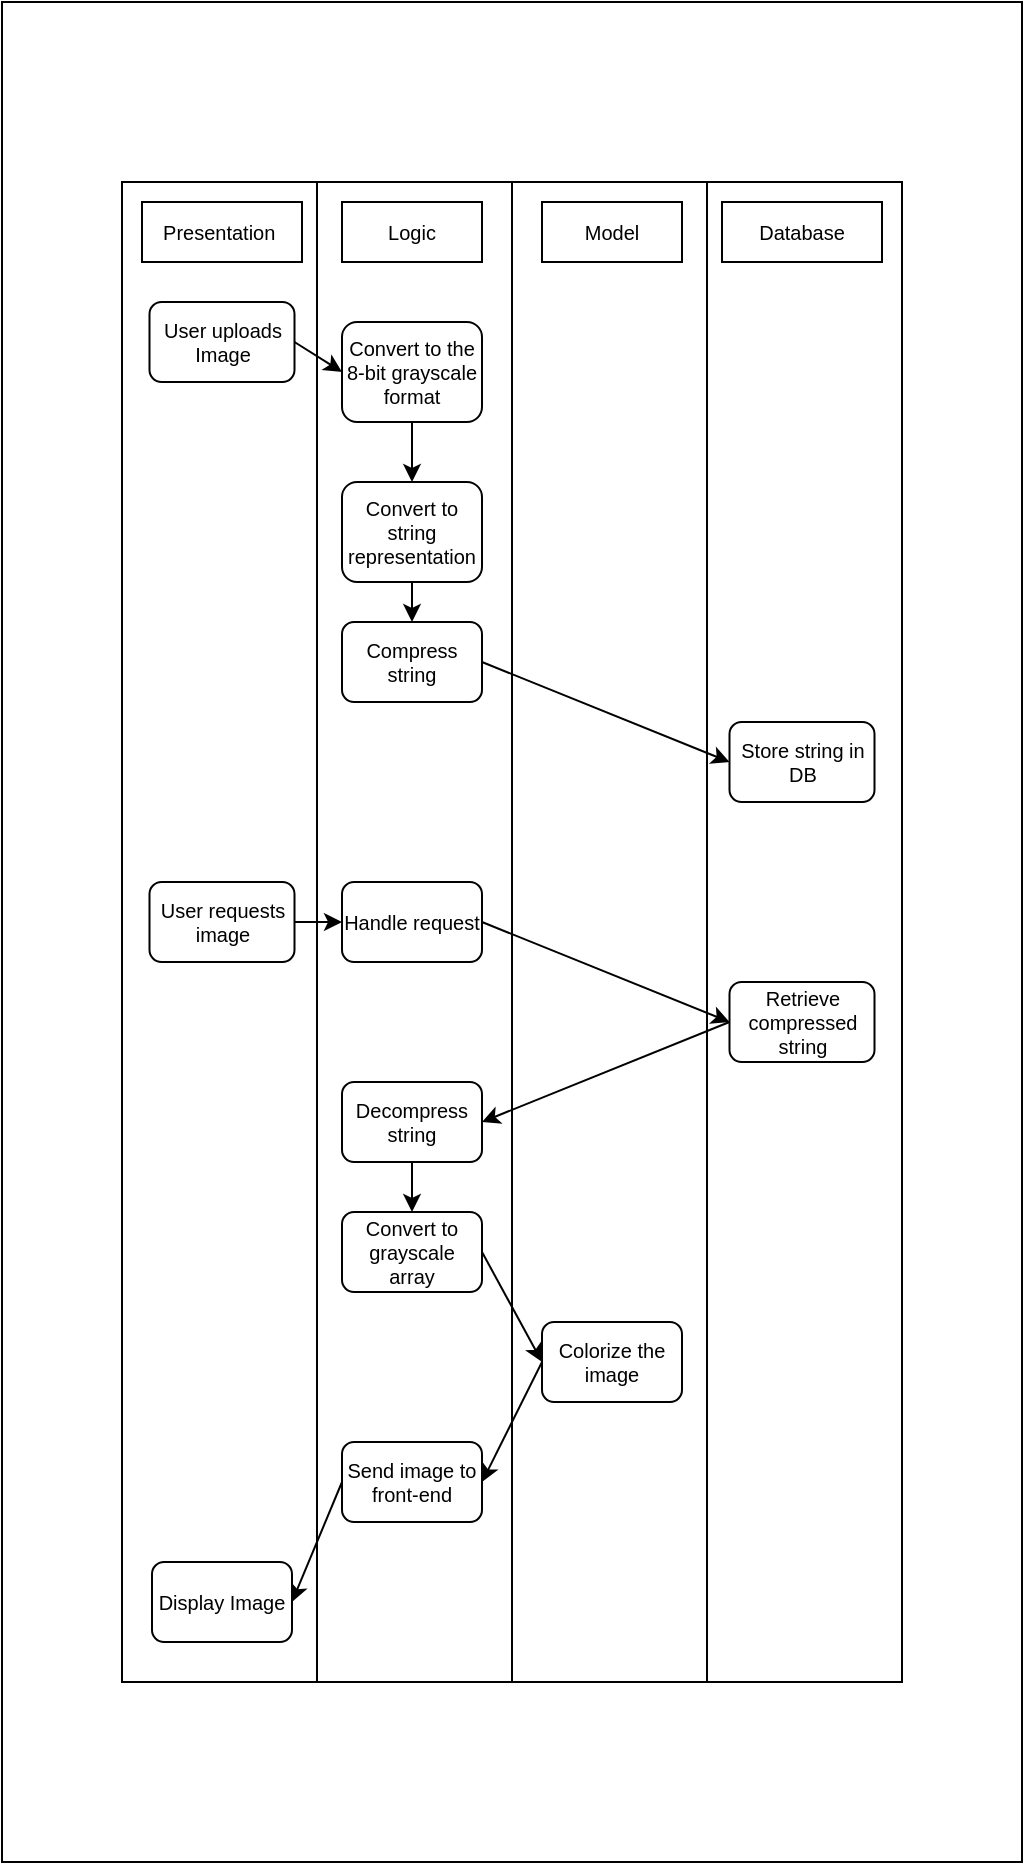 <mxfile version="21.2.1" type="github">
  <diagram name="Page-1" id="huQuVaCIMQbuwVKEC6QY">
    <mxGraphModel dx="2514" dy="2460" grid="1" gridSize="10" guides="1" tooltips="1" connect="1" arrows="1" fold="1" page="1" pageScale="1" pageWidth="827" pageHeight="1169" background="#ffffff" math="0" shadow="0">
      <root>
        <mxCell id="0" />
        <mxCell id="1" parent="0" />
        <mxCell id="bQP1wUEIivlOBXf3g05n-1" value="" style="rounded=0;whiteSpace=wrap;html=1;fontSize=10;fontStyle=0" parent="1" vertex="1">
          <mxGeometry x="200" y="50" width="390" height="750" as="geometry" />
        </mxCell>
        <mxCell id="bQP1wUEIivlOBXf3g05n-2" style="rounded=0;orthogonalLoop=1;jettySize=auto;html=1;exitX=0.25;exitY=0;exitDx=0;exitDy=0;entryX=0.25;entryY=1;entryDx=0;entryDy=0;endArrow=none;endFill=0;fontSize=10;fontStyle=0" parent="1" source="bQP1wUEIivlOBXf3g05n-1" target="bQP1wUEIivlOBXf3g05n-1" edge="1">
          <mxGeometry relative="1" as="geometry" />
        </mxCell>
        <mxCell id="bQP1wUEIivlOBXf3g05n-3" style="rounded=0;orthogonalLoop=1;jettySize=auto;html=1;exitX=0.75;exitY=0;exitDx=0;exitDy=0;entryX=0.75;entryY=1;entryDx=0;entryDy=0;endArrow=none;endFill=0;fontSize=10;fontStyle=0" parent="1" source="bQP1wUEIivlOBXf3g05n-1" target="bQP1wUEIivlOBXf3g05n-1" edge="1">
          <mxGeometry relative="1" as="geometry" />
        </mxCell>
        <mxCell id="kf4Xq_vgu92hRkbc0pyi-1" value="Presentation&amp;nbsp;" style="rounded=0;whiteSpace=wrap;html=1;fontSize=10;fontStyle=0" parent="1" vertex="1">
          <mxGeometry x="210" y="60" width="80" height="30" as="geometry" />
        </mxCell>
        <mxCell id="kf4Xq_vgu92hRkbc0pyi-2" value="Logic" style="rounded=0;whiteSpace=wrap;html=1;fontSize=10;fontStyle=0" parent="1" vertex="1">
          <mxGeometry x="310" y="60" width="70" height="30" as="geometry" />
        </mxCell>
        <mxCell id="kf4Xq_vgu92hRkbc0pyi-3" value="Database" style="rounded=0;whiteSpace=wrap;html=1;fontSize=10;fontStyle=0" parent="1" vertex="1">
          <mxGeometry x="500" y="60" width="80" height="30" as="geometry" />
        </mxCell>
        <mxCell id="5VaHHvFprF1Mgo0zno2h-7" style="rounded=0;orthogonalLoop=1;jettySize=auto;html=1;exitX=1;exitY=0.5;exitDx=0;exitDy=0;entryX=0;entryY=0.5;entryDx=0;entryDy=0;fontSize=10;fontStyle=0" edge="1" parent="1" source="5VaHHvFprF1Mgo0zno2h-1" target="5VaHHvFprF1Mgo0zno2h-2">
          <mxGeometry relative="1" as="geometry" />
        </mxCell>
        <mxCell id="5VaHHvFprF1Mgo0zno2h-1" value="User uploads Image" style="rounded=1;whiteSpace=wrap;html=1;fontSize=10;fontStyle=0" vertex="1" parent="1">
          <mxGeometry x="213.75" y="110" width="72.5" height="40" as="geometry" />
        </mxCell>
        <mxCell id="5VaHHvFprF1Mgo0zno2h-8" style="edgeStyle=orthogonalEdgeStyle;rounded=0;orthogonalLoop=1;jettySize=auto;html=1;exitX=0.5;exitY=1;exitDx=0;exitDy=0;fontSize=10;fontStyle=0" edge="1" parent="1" source="5VaHHvFprF1Mgo0zno2h-2" target="5VaHHvFprF1Mgo0zno2h-3">
          <mxGeometry relative="1" as="geometry" />
        </mxCell>
        <mxCell id="5VaHHvFprF1Mgo0zno2h-2" value="Convert to the 8-bit grayscale format" style="rounded=1;whiteSpace=wrap;html=1;fontSize=10;fontStyle=0" vertex="1" parent="1">
          <mxGeometry x="310" y="120" width="70" height="50" as="geometry" />
        </mxCell>
        <mxCell id="5VaHHvFprF1Mgo0zno2h-9" style="edgeStyle=orthogonalEdgeStyle;rounded=0;orthogonalLoop=1;jettySize=auto;html=1;exitX=0.5;exitY=1;exitDx=0;exitDy=0;entryX=0.5;entryY=0;entryDx=0;entryDy=0;fontSize=10;fontStyle=0" edge="1" parent="1" source="5VaHHvFprF1Mgo0zno2h-3" target="5VaHHvFprF1Mgo0zno2h-4">
          <mxGeometry relative="1" as="geometry" />
        </mxCell>
        <mxCell id="5VaHHvFprF1Mgo0zno2h-3" value="Convert to string representation" style="rounded=1;whiteSpace=wrap;html=1;fontSize=10;fontStyle=0" vertex="1" parent="1">
          <mxGeometry x="310" y="200" width="70" height="50" as="geometry" />
        </mxCell>
        <mxCell id="5VaHHvFprF1Mgo0zno2h-10" style="rounded=0;orthogonalLoop=1;jettySize=auto;html=1;exitX=1;exitY=0.5;exitDx=0;exitDy=0;entryX=0;entryY=0.5;entryDx=0;entryDy=0;fontSize=10;fontStyle=0" edge="1" parent="1" source="5VaHHvFprF1Mgo0zno2h-4" target="5VaHHvFprF1Mgo0zno2h-6">
          <mxGeometry relative="1" as="geometry" />
        </mxCell>
        <mxCell id="5VaHHvFprF1Mgo0zno2h-4" value="Compress string" style="rounded=1;whiteSpace=wrap;html=1;fontSize=10;fontStyle=0" vertex="1" parent="1">
          <mxGeometry x="310" y="270" width="70" height="40" as="geometry" />
        </mxCell>
        <mxCell id="5VaHHvFprF1Mgo0zno2h-6" value="Store string in DB" style="rounded=1;whiteSpace=wrap;html=1;fontSize=10;fontStyle=0" vertex="1" parent="1">
          <mxGeometry x="503.75" y="320" width="72.5" height="40" as="geometry" />
        </mxCell>
        <mxCell id="5VaHHvFprF1Mgo0zno2h-18" style="edgeStyle=orthogonalEdgeStyle;rounded=0;orthogonalLoop=1;jettySize=auto;html=1;exitX=1;exitY=0.5;exitDx=0;exitDy=0;fontSize=10;fontStyle=0" edge="1" parent="1" source="5VaHHvFprF1Mgo0zno2h-11" target="5VaHHvFprF1Mgo0zno2h-12">
          <mxGeometry relative="1" as="geometry" />
        </mxCell>
        <mxCell id="5VaHHvFprF1Mgo0zno2h-11" value="User requests image" style="rounded=1;whiteSpace=wrap;html=1;fontSize=10;fontStyle=0" vertex="1" parent="1">
          <mxGeometry x="213.75" y="400" width="72.5" height="40" as="geometry" />
        </mxCell>
        <mxCell id="5VaHHvFprF1Mgo0zno2h-19" style="rounded=0;orthogonalLoop=1;jettySize=auto;html=1;exitX=1;exitY=0.5;exitDx=0;exitDy=0;entryX=0;entryY=0.5;entryDx=0;entryDy=0;fontSize=10;fontStyle=0" edge="1" parent="1" source="5VaHHvFprF1Mgo0zno2h-12" target="5VaHHvFprF1Mgo0zno2h-13">
          <mxGeometry relative="1" as="geometry" />
        </mxCell>
        <mxCell id="5VaHHvFprF1Mgo0zno2h-12" value="Handle request" style="rounded=1;whiteSpace=wrap;html=1;fontSize=10;fontStyle=0" vertex="1" parent="1">
          <mxGeometry x="310" y="400" width="70" height="40" as="geometry" />
        </mxCell>
        <mxCell id="5VaHHvFprF1Mgo0zno2h-20" style="rounded=0;orthogonalLoop=1;jettySize=auto;html=1;exitX=0;exitY=0.5;exitDx=0;exitDy=0;entryX=1;entryY=0.5;entryDx=0;entryDy=0;fontSize=10;fontStyle=0" edge="1" parent="1" source="5VaHHvFprF1Mgo0zno2h-13" target="5VaHHvFprF1Mgo0zno2h-14">
          <mxGeometry relative="1" as="geometry" />
        </mxCell>
        <mxCell id="5VaHHvFprF1Mgo0zno2h-13" value="Retrieve compressed string" style="rounded=1;whiteSpace=wrap;html=1;fontSize=10;fontStyle=0" vertex="1" parent="1">
          <mxGeometry x="503.75" y="450" width="72.5" height="40" as="geometry" />
        </mxCell>
        <mxCell id="5VaHHvFprF1Mgo0zno2h-25" style="edgeStyle=orthogonalEdgeStyle;rounded=0;orthogonalLoop=1;jettySize=auto;html=1;exitX=0.5;exitY=1;exitDx=0;exitDy=0;entryX=0.5;entryY=0;entryDx=0;entryDy=0;fontSize=10;fontStyle=0" edge="1" parent="1" source="5VaHHvFprF1Mgo0zno2h-14" target="5VaHHvFprF1Mgo0zno2h-21">
          <mxGeometry relative="1" as="geometry" />
        </mxCell>
        <mxCell id="5VaHHvFprF1Mgo0zno2h-14" value="Decompress string" style="rounded=1;whiteSpace=wrap;html=1;fontSize=10;fontStyle=0" vertex="1" parent="1">
          <mxGeometry x="310" y="500" width="70" height="40" as="geometry" />
        </mxCell>
        <mxCell id="5VaHHvFprF1Mgo0zno2h-16" style="rounded=0;orthogonalLoop=1;jettySize=auto;html=1;exitX=0.5;exitY=0;exitDx=0;exitDy=0;entryX=0.5;entryY=1;entryDx=0;entryDy=0;endArrow=none;endFill=0;fontSize=10;fontStyle=0" edge="1" parent="1" source="bQP1wUEIivlOBXf3g05n-1" target="bQP1wUEIivlOBXf3g05n-1">
          <mxGeometry relative="1" as="geometry" />
        </mxCell>
        <mxCell id="5VaHHvFprF1Mgo0zno2h-17" value="Model" style="rounded=0;whiteSpace=wrap;html=1;fontSize=10;fontStyle=0" vertex="1" parent="1">
          <mxGeometry x="410" y="60" width="70" height="30" as="geometry" />
        </mxCell>
        <mxCell id="5VaHHvFprF1Mgo0zno2h-26" style="rounded=0;orthogonalLoop=1;jettySize=auto;html=1;exitX=1;exitY=0.5;exitDx=0;exitDy=0;entryX=0;entryY=0.5;entryDx=0;entryDy=0;fontSize=10;fontStyle=0" edge="1" parent="1" source="5VaHHvFprF1Mgo0zno2h-21" target="5VaHHvFprF1Mgo0zno2h-22">
          <mxGeometry relative="1" as="geometry" />
        </mxCell>
        <mxCell id="5VaHHvFprF1Mgo0zno2h-21" value="Convert to grayscale array" style="rounded=1;whiteSpace=wrap;html=1;fontSize=10;fontStyle=0" vertex="1" parent="1">
          <mxGeometry x="310" y="565" width="70" height="40" as="geometry" />
        </mxCell>
        <mxCell id="5VaHHvFprF1Mgo0zno2h-27" style="rounded=0;orthogonalLoop=1;jettySize=auto;html=1;exitX=0;exitY=0.5;exitDx=0;exitDy=0;entryX=1;entryY=0.5;entryDx=0;entryDy=0;fontSize=10;fontStyle=0" edge="1" parent="1" source="5VaHHvFprF1Mgo0zno2h-22" target="5VaHHvFprF1Mgo0zno2h-23">
          <mxGeometry relative="1" as="geometry" />
        </mxCell>
        <mxCell id="5VaHHvFprF1Mgo0zno2h-22" value="Colorize the image" style="rounded=1;whiteSpace=wrap;html=1;fontSize=10;fontStyle=0" vertex="1" parent="1">
          <mxGeometry x="410" y="620" width="70" height="40" as="geometry" />
        </mxCell>
        <mxCell id="5VaHHvFprF1Mgo0zno2h-28" style="rounded=0;orthogonalLoop=1;jettySize=auto;html=1;exitX=0;exitY=0.5;exitDx=0;exitDy=0;entryX=1;entryY=0.5;entryDx=0;entryDy=0;fontSize=10;fontStyle=0" edge="1" parent="1" source="5VaHHvFprF1Mgo0zno2h-23" target="5VaHHvFprF1Mgo0zno2h-24">
          <mxGeometry relative="1" as="geometry" />
        </mxCell>
        <mxCell id="5VaHHvFprF1Mgo0zno2h-23" value="Send image to front-end" style="rounded=1;whiteSpace=wrap;html=1;fontSize=10;fontStyle=0" vertex="1" parent="1">
          <mxGeometry x="310" y="680" width="70" height="40" as="geometry" />
        </mxCell>
        <mxCell id="5VaHHvFprF1Mgo0zno2h-24" value="Display Image" style="rounded=1;whiteSpace=wrap;html=1;fontSize=10;fontStyle=0" vertex="1" parent="1">
          <mxGeometry x="215" y="740" width="70" height="40" as="geometry" />
        </mxCell>
        <mxCell id="5VaHHvFprF1Mgo0zno2h-29" value="" style="rounded=0;whiteSpace=wrap;html=1;fillColor=none;" vertex="1" parent="1">
          <mxGeometry x="140" y="-40" width="510" height="930" as="geometry" />
        </mxCell>
      </root>
    </mxGraphModel>
  </diagram>
</mxfile>
